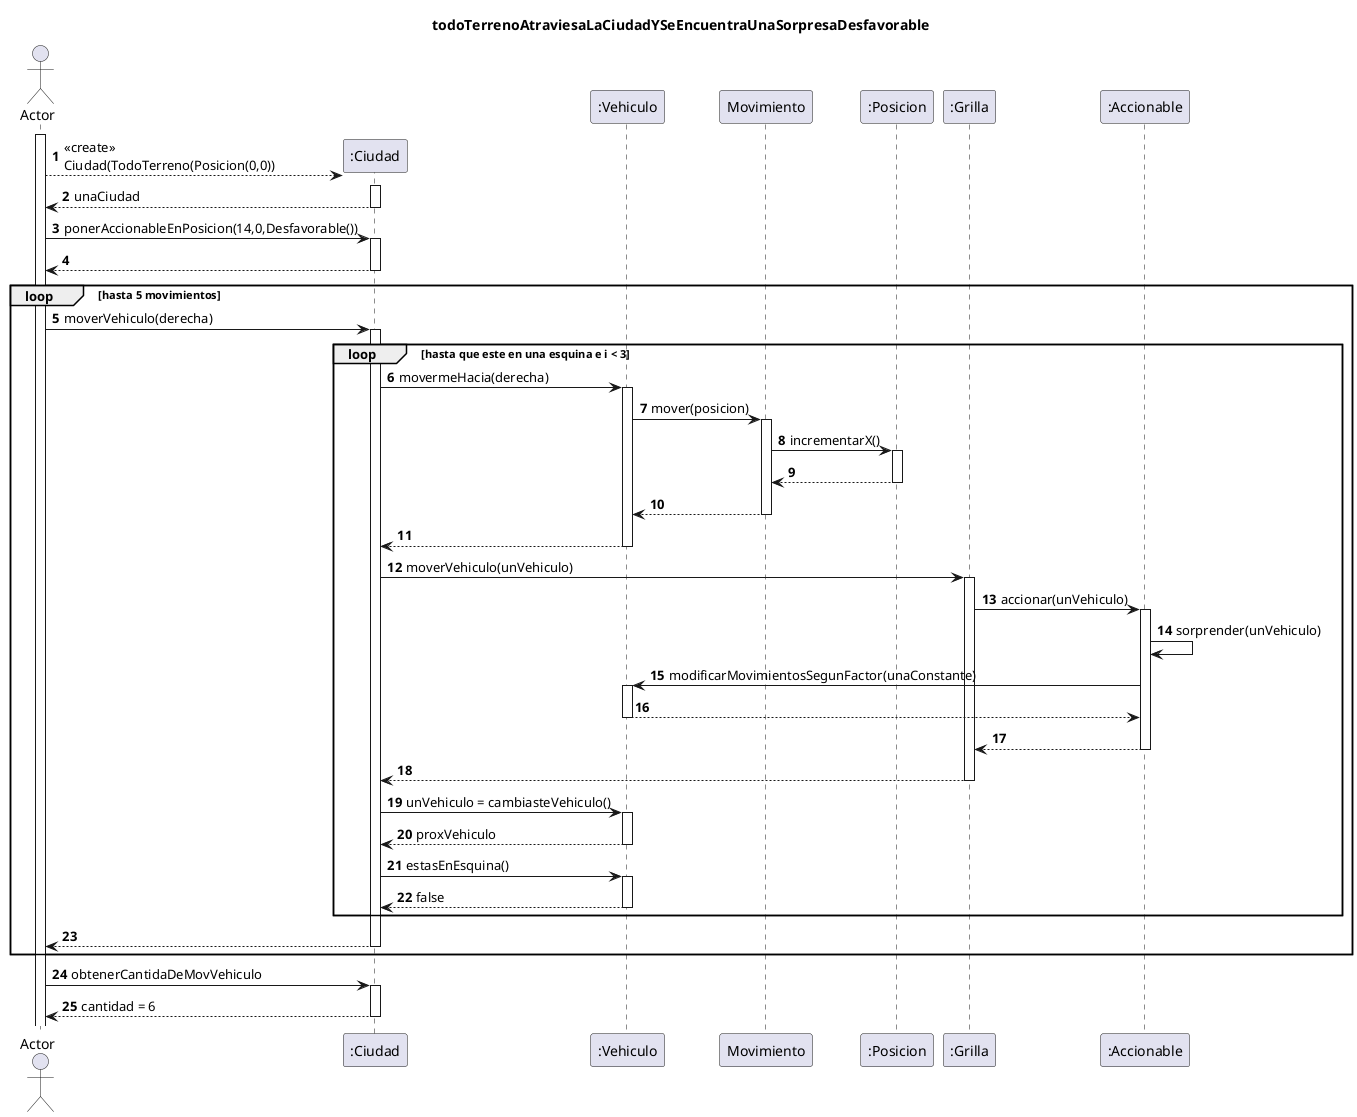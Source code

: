 @startuml
'https://plantuml.com/sequence-diagram

autonumber

title todoTerrenoAtraviesaLaCiudadYSeEncuentraUnaSorpresaDesfavorable
actor Actor

Actor++

create ":Ciudad"
Actor --> ":Ciudad"++:<<create>>\nCiudad(TodoTerreno(Posicion(0,0))
Actor <-- ":Ciudad"--: unaCiudad

Actor -> ":Ciudad"++:ponerAccionableEnPosicion(14,0,Desfavorable())
Actor <-- ":Ciudad"--


loop hasta 5 movimientos
Actor -> ":Ciudad"++:moverVehiculo(derecha)

loop hasta que este en una esquina e i < 3
":Ciudad"->":Vehiculo"++:movermeHacia(derecha)
":Vehiculo" -> "Movimiento"++:mover(posicion)
"Movimiento" -> ":Posicion"++:incrementarX()
"Movimiento" <-- ":Posicion"--
":Vehiculo" <-- "Movimiento"--
":Ciudad"<-- ":Vehiculo"--
":Ciudad" -> ":Grilla"++:moverVehiculo(unVehiculo)
":Grilla" -> ":Accionable"++:accionar(unVehiculo)
":Accionable" -> ":Accionable":sorprender(unVehiculo)
":Accionable" -> ":Vehiculo"++:modificarMovimientosSegunFactor(unaConstante)
":Accionable" <-- ":Vehiculo"--
":Grilla" <-- ":Accionable"--
":Ciudad" <-- ":Grilla"--
":Ciudad" -> ":Vehiculo"++:unVehiculo = cambiasteVehiculo()
":Ciudad" <-- ":Vehiculo"--:proxVehiculo
":Ciudad" -> ":Vehiculo"++:estasEnEsquina()
":Ciudad" <-- ":Vehiculo"--: false
end loop

Actor <-- ":Ciudad"--
end loop
Actor -> ":Ciudad"++:obtenerCantidaDeMovVehiculo
Actor <-- ":Ciudad"--:cantidad = 6
@enduml